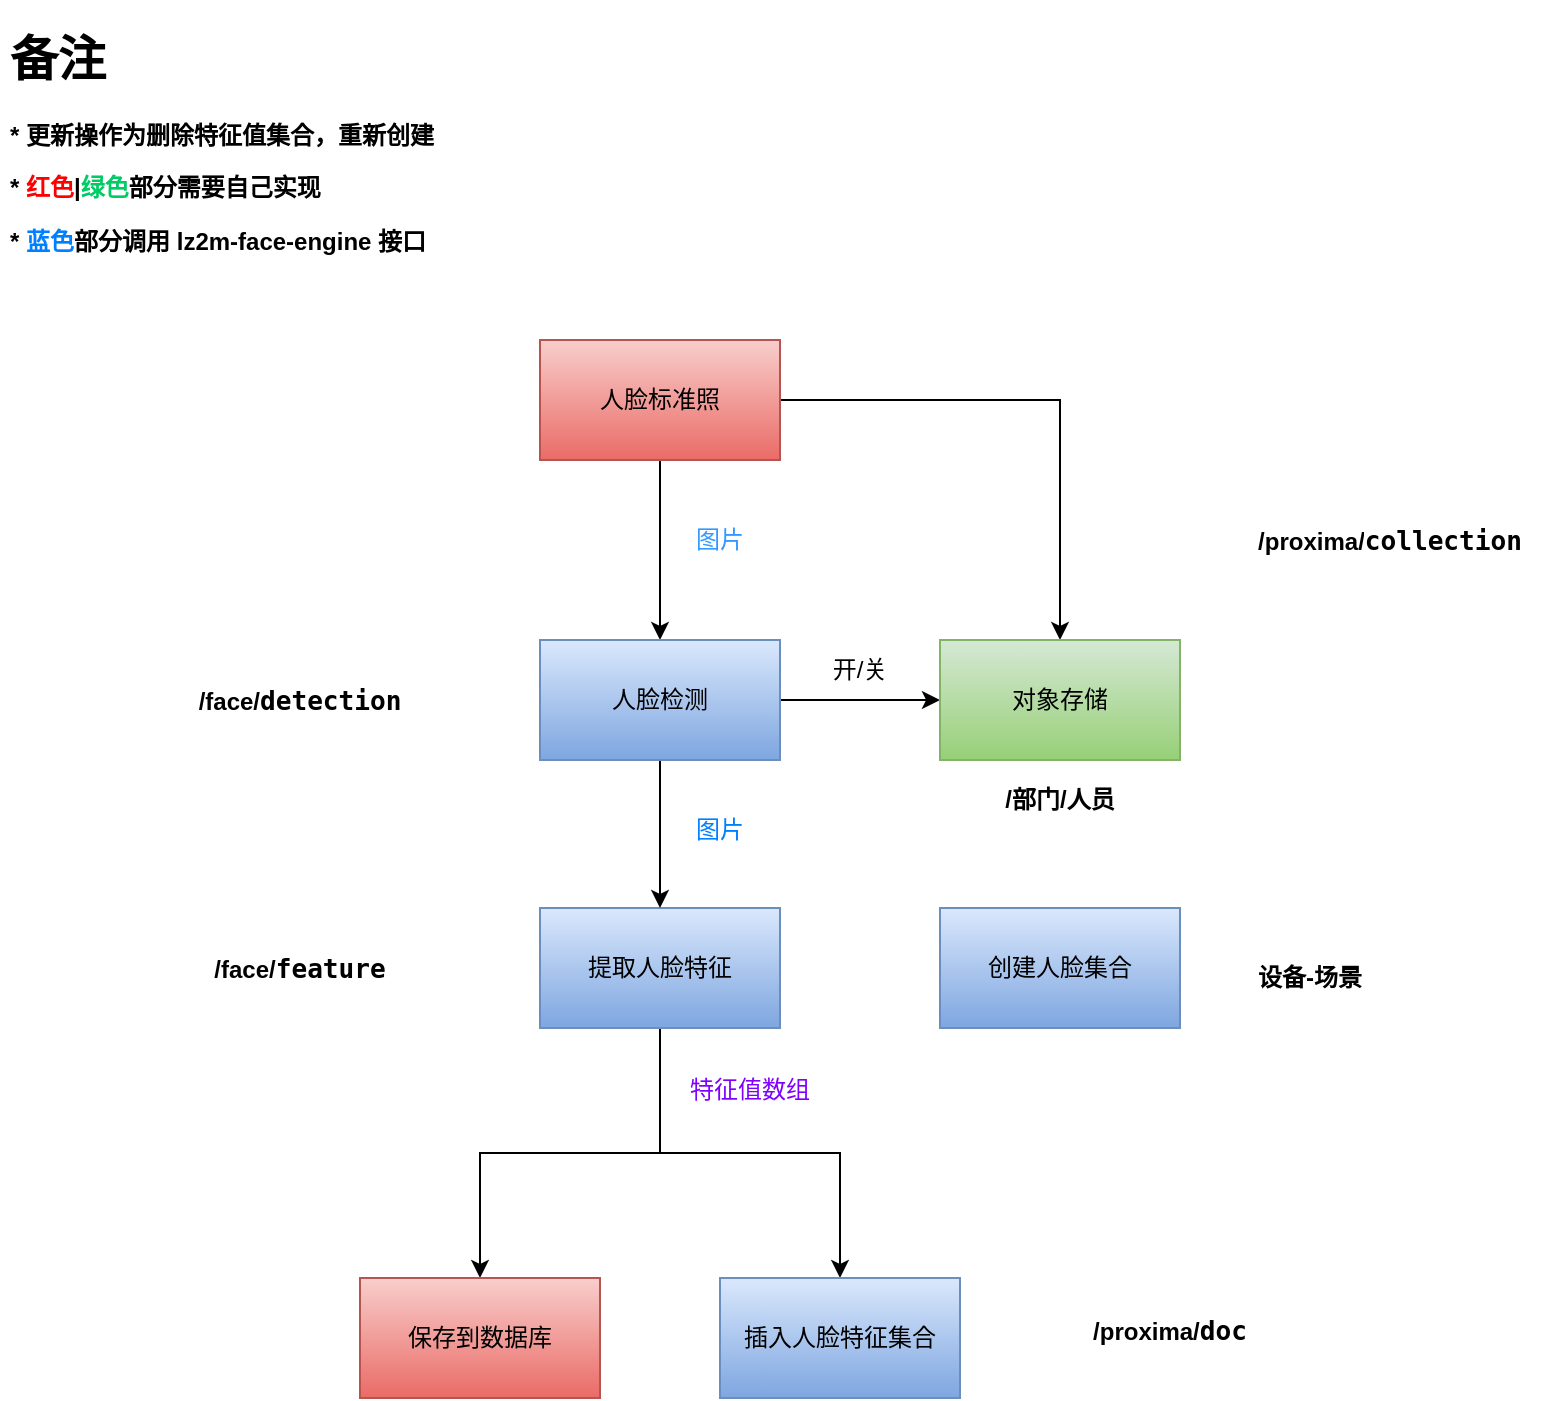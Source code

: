 <mxfile version="20.4.0" type="github">
  <diagram id="gHwJbXmGLH2jqeoKwgFD" name="Page-1">
    <mxGraphModel dx="2062" dy="1146" grid="1" gridSize="10" guides="1" tooltips="1" connect="1" arrows="1" fold="1" page="1" pageScale="1" pageWidth="827" pageHeight="1169" math="0" shadow="0">
      <root>
        <mxCell id="0" />
        <mxCell id="1" parent="0" />
        <mxCell id="BS0VK_3hPEfs9OFceFL0-6" value="&lt;h1&gt;备注&lt;/h1&gt;&lt;p&gt;&lt;b&gt;* 更新操作为删除特征值集合，重新创建&lt;/b&gt;&lt;/p&gt;&lt;p&gt;&lt;b&gt;*&amp;nbsp;&lt;font color=&quot;#ff0000&quot;&gt;红色&lt;/font&gt;|&lt;font color=&quot;#00cc66&quot;&gt;绿色&lt;/font&gt;部分需要自己实现&lt;/b&gt;&lt;/p&gt;&lt;p&gt;&lt;b&gt;*&amp;nbsp;&lt;font color=&quot;#007fff&quot;&gt;蓝色&lt;/font&gt;部分调用 lz2m-face-engine 接口&lt;/b&gt;&lt;/p&gt;" style="text;html=1;strokeColor=none;fillColor=none;spacing=5;spacingTop=-20;whiteSpace=wrap;overflow=hidden;rounded=0;sketch=0;fontColor=#000000;" parent="1" vertex="1">
          <mxGeometry x="10" y="40" width="230" height="140" as="geometry" />
        </mxCell>
        <mxCell id="BS0VK_3hPEfs9OFceFL0-26" style="edgeStyle=orthogonalEdgeStyle;rounded=0;orthogonalLoop=1;jettySize=auto;html=1;" parent="1" source="BS0VK_3hPEfs9OFceFL0-12" target="BS0VK_3hPEfs9OFceFL0-25" edge="1">
          <mxGeometry relative="1" as="geometry" />
        </mxCell>
        <mxCell id="f1wqrmn7dnDcYv9LR_kc-1" style="edgeStyle=orthogonalEdgeStyle;rounded=0;orthogonalLoop=1;jettySize=auto;html=1;" edge="1" parent="1" source="BS0VK_3hPEfs9OFceFL0-12" target="BS0VK_3hPEfs9OFceFL0-35">
          <mxGeometry relative="1" as="geometry" />
        </mxCell>
        <mxCell id="BS0VK_3hPEfs9OFceFL0-12" value="人脸标准照" style="rounded=0;whiteSpace=wrap;html=1;fillColor=#f8cecc;gradientColor=#ea6b66;strokeColor=#b85450;" parent="1" vertex="1">
          <mxGeometry x="280" y="200" width="120" height="60" as="geometry" />
        </mxCell>
        <mxCell id="BS0VK_3hPEfs9OFceFL0-13" value="创建人脸集合" style="rounded=0;whiteSpace=wrap;html=1;fillColor=#dae8fc;gradientColor=#7ea6e0;strokeColor=#6c8ebf;" parent="1" vertex="1">
          <mxGeometry x="480" y="484" width="120" height="60" as="geometry" />
        </mxCell>
        <mxCell id="BS0VK_3hPEfs9OFceFL0-18" style="edgeStyle=orthogonalEdgeStyle;rounded=0;orthogonalLoop=1;jettySize=auto;html=1;" parent="1" source="BS0VK_3hPEfs9OFceFL0-14" target="BS0VK_3hPEfs9OFceFL0-16" edge="1">
          <mxGeometry relative="1" as="geometry" />
        </mxCell>
        <mxCell id="BS0VK_3hPEfs9OFceFL0-19" style="edgeStyle=orthogonalEdgeStyle;rounded=0;orthogonalLoop=1;jettySize=auto;html=1;" parent="1" source="BS0VK_3hPEfs9OFceFL0-14" target="BS0VK_3hPEfs9OFceFL0-15" edge="1">
          <mxGeometry relative="1" as="geometry" />
        </mxCell>
        <mxCell id="BS0VK_3hPEfs9OFceFL0-14" value="提取人脸特征" style="rounded=0;whiteSpace=wrap;html=1;fillColor=#dae8fc;gradientColor=#7ea6e0;strokeColor=#6c8ebf;" parent="1" vertex="1">
          <mxGeometry x="280" y="484" width="120" height="60" as="geometry" />
        </mxCell>
        <mxCell id="BS0VK_3hPEfs9OFceFL0-15" value="插入人脸特征集合" style="rounded=0;whiteSpace=wrap;html=1;fillColor=#dae8fc;gradientColor=#7ea6e0;strokeColor=#6c8ebf;" parent="1" vertex="1">
          <mxGeometry x="370" y="669" width="120" height="60" as="geometry" />
        </mxCell>
        <mxCell id="BS0VK_3hPEfs9OFceFL0-16" value="保存到数据库" style="rounded=0;whiteSpace=wrap;html=1;fillColor=#f8cecc;gradientColor=#ea6b66;strokeColor=#b85450;" parent="1" vertex="1">
          <mxGeometry x="190" y="669" width="120" height="60" as="geometry" />
        </mxCell>
        <mxCell id="BS0VK_3hPEfs9OFceFL0-27" style="edgeStyle=orthogonalEdgeStyle;rounded=0;orthogonalLoop=1;jettySize=auto;html=1;" parent="1" source="BS0VK_3hPEfs9OFceFL0-25" target="BS0VK_3hPEfs9OFceFL0-14" edge="1">
          <mxGeometry relative="1" as="geometry" />
        </mxCell>
        <mxCell id="BS0VK_3hPEfs9OFceFL0-36" style="edgeStyle=orthogonalEdgeStyle;rounded=0;orthogonalLoop=1;jettySize=auto;html=1;fontColor=#7F00FF;" parent="1" source="BS0VK_3hPEfs9OFceFL0-25" target="BS0VK_3hPEfs9OFceFL0-35" edge="1">
          <mxGeometry relative="1" as="geometry" />
        </mxCell>
        <mxCell id="BS0VK_3hPEfs9OFceFL0-25" value="人脸检测" style="rounded=0;whiteSpace=wrap;html=1;fillColor=#dae8fc;gradientColor=#7ea6e0;strokeColor=#6c8ebf;" parent="1" vertex="1">
          <mxGeometry x="280" y="350" width="120" height="60" as="geometry" />
        </mxCell>
        <mxCell id="BS0VK_3hPEfs9OFceFL0-28" value="&lt;span style=&quot;font-weight: 700&quot;&gt;/face/&lt;/span&gt;&lt;span style=&quot;font-weight: 700 ; background-color: rgb(255 , 255 , 255) ; font-family: &amp;#34;jetbrains mono&amp;#34; , monospace ; font-size: 9.8pt&quot;&gt;detection&lt;/span&gt;&lt;span style=&quot;font-weight: 700 ; font-family: monospace ; font-size: 0px&quot;&gt;%3CmxGraphModel%3E%3Croot%3E%3CmxCell%20id%3D%220%22%2F%3E%3CmxCell%20id%3D%221%22%20parent%3D%220%22%2F%3E%3CmxCell%20id%3D%222%22%20value%3D%22%E6%A3%80%E7%B4%A2%E5%8C%B9%E9%85%8D%22%20style%3D%22rounded%3D0%3BwhiteSpace%3Dwrap%3Bhtml%3D1%3BfillColor%3D%23dae8fc%3BstrokeColor%3D%236c8ebf%3B%22%20vertex%3D%221%22%20parent%3D%221%22%3E%3CmxGeometry%20x%3D%22170%22%20y%3D%22585%22%20width%3D%22120%22%20height%3D%2260%22%20as%3D%22geometry%22%2F%3E%3C%2FmxCell%3E%3C%2Froot%3E%3C%2FmxGraphModel%3E&lt;/span&gt;&lt;span style=&quot;font-weight: 700 ; font-family: monospace ; font-size: 0px&quot;&gt;%3CmxGraphModel%3E%3Croot%3E%3CmxCell%20id%3D%220%22%2F%3E%3CmxCell%20id%3D%221%22%20parent%3D%220%22%2F%3E%3CmxCell%20id%3D%222%22%20value%3D%22%E6%A3%80%E7%B4%A2%E5%8C%B9%E9%85%8D%22%20style%3D%22rounded%3D0%3BwhiteSpace%3Dwrap%3Bhtml%3D1%3BfillColor%3D%23dae8fc%3BstrokeColor%3D%236c8ebf%3B%22%20vertex%3D%221%22%20parent%3D%221%22%3E%3CmxGeometry%20x%3D%22170%22%20y%3D%22585%22%20width%3D%22120%22%20height%3D%2260%22%20as%3D%22geometry%22%2F%3E%3C%2FmxCell%3E%3C%2Froot%3E%3C%2FmxGraphModel%3E&lt;/span&gt;&lt;span style=&quot;font-weight: 700 ; font-family: monospace ; font-size: 0px&quot;&gt;%3CmxGraphModel%3E%3Croot%3E%3CmxCell%20id%3D%220%22%2F%3E%3CmxCell%20id%3D%221%22%20parent%3D%220%22%2F%3E%3CmxCell%20id%3D%222%22%20value%3D%22%E6%A3%80%E7%B4%A2%E5%8C%B9%E9%85%8D%22%20style%3D%22rounded%3D0%3BwhiteSpace%3Dwrap%3Bhtml%3D1%3BfillColor%3D%23dae8fc%3BstrokeColor%3D%236c8ebf%3B%22%20vertex%3D%221%22%20parent%3D%221%22%3E%3CmxGeometry%20x%3D%22170%22%20y%3D%22585%22%20width%3D%22120%22%20height%3D%2260%22%20as%3D%22geometry%22%2F%3E%3C%2FmxCell%3E%3C%2Froot%3E%3C%2FmxGraphModel%3E&lt;/span&gt;" style="text;html=1;strokeColor=none;fillColor=none;align=center;verticalAlign=middle;whiteSpace=wrap;rounded=0;" parent="1" vertex="1">
          <mxGeometry x="130" y="365" width="60" height="30" as="geometry" />
        </mxCell>
        <mxCell id="BS0VK_3hPEfs9OFceFL0-29" value="&lt;span style=&quot;font-weight: 700&quot;&gt;/face/&lt;/span&gt;&lt;span style=&quot;font-weight: 700 ; background-color: rgb(255 , 255 , 255) ; font-family: &amp;#34;jetbrains mono&amp;#34; , monospace ; font-size: 9.8pt&quot;&gt;feature&lt;/span&gt;&lt;span style=&quot;font-weight: 700 ; font-family: monospace ; font-size: 0px&quot;&gt;%3CmxGraphModel%3E%3Croot%3E%3CmxCell%20id%3D%220%22%2F%3E%3CmxCell%20id%3D%221%22%20parent%3D%220%22%2F%3E%3CmxCell%20id%3D%222%22%20value%3D%22%E6%A3%80%E7%B4%A2%E5%8C%B9%E9%85%8D%22%20style%3D%22rounded%3D0%3BwhiteSpace%3Dwrap%3Bhtml%3D1%3BfillColor%3D%23dae8fc%3BstrokeColor%3D%236c8ebf%3B%22%20vertex%3D%221%22%20parent%3D%221%22%3E%3CmxGeometry%20x%3D%22170%22%20y%3D%22585%22%20width%3D%22120%22%20height%3D%2260%22%20as%3D%22geometry%22%2F%3E%3C%2FmxCell%3E%3C%2Froot%3E%3C%2FmxGraphModel%3E&lt;/span&gt;&lt;span style=&quot;font-weight: 700 ; font-family: monospace ; font-size: 0px&quot;&gt;%3CmxGraphModel%3E%3Croot%3E%3CmxCell%20id%3D%220%22%2F%3E%3CmxCell%20id%3D%221%22%20parent%3D%220%22%2F%3E%3CmxCell%20id%3D%222%22%20value%3D%22%E6%A3%80%E7%B4%A2%E5%8C%B9%E9%85%8D%22%20style%3D%22rounded%3D0%3BwhiteSpace%3Dwrap%3Bhtml%3D1%3BfillColor%3D%23dae8fc%3BstrokeColor%3D%236c8ebf%3B%22%20vertex%3D%221%22%20parent%3D%221%22%3E%3CmxGeometry%20x%3D%22170%22%20y%3D%22585%22%20width%3D%22120%22%20height%3D%2260%22%20as%3D%22geometry%22%2F%3E%3C%2FmxCell%3E%3C%2Froot%3E%3C%2FmxGraphModel%3E&lt;/span&gt;&lt;span style=&quot;font-weight: 700 ; font-family: monospace ; font-size: 0px&quot;&gt;%3CmxGraphModel%3E%3Croot%3E%3CmxCell%20id%3D%220%22%2F%3E%3CmxCell%20id%3D%221%22%20parent%3D%220%22%2F%3E%3CmxCell%20id%3D%222%22%20value%3D%22%E6%A3%80%E7%B4%A2%E5%8C%B9%E9%85%8D%22%20style%3D%22rounded%3D0%3BwhiteSpace%3Dwrap%3Bhtml%3D1%3BfillColor%3D%23dae8fc%3BstrokeColor%3D%236c8ebf%3B%22%20vertex%3D%221%22%20parent%3D%221%22%3E%3CmxGeometry%20x%3D%22170%22%20y%3D%22585%22%20width%3D%22120%22%20height%3D%2260%22%20as%3D%22geometry%22%2F%3E%3C%2FmxCell%3E%3C%2Froot%3E%3C%2FmxGraphModel&lt;/span&gt;" style="text;html=1;strokeColor=none;fillColor=none;align=center;verticalAlign=middle;whiteSpace=wrap;rounded=0;" parent="1" vertex="1">
          <mxGeometry x="130" y="499" width="60" height="30" as="geometry" />
        </mxCell>
        <mxCell id="BS0VK_3hPEfs9OFceFL0-30" value="/proxima/&lt;span style=&quot;background-color: rgb(255, 255, 255); font-family: &amp;quot;jetbrains mono&amp;quot;, monospace; font-size: 9.8pt;&quot;&gt;collection&lt;/span&gt;" style="text;html=1;strokeColor=none;fillColor=none;align=center;verticalAlign=middle;whiteSpace=wrap;rounded=0;fontStyle=1;fontColor=#000000;" parent="1" vertex="1">
          <mxGeometry x="660" y="285" width="90" height="30" as="geometry" />
        </mxCell>
        <mxCell id="BS0VK_3hPEfs9OFceFL0-31" value="/proxima/&lt;span style=&quot;background-color: rgb(255 , 255 , 255) ; font-family: &amp;#34;jetbrains mono&amp;#34; , monospace ; font-size: 9.8pt&quot;&gt;doc&lt;/span&gt;" style="text;html=1;strokeColor=none;fillColor=none;align=center;verticalAlign=middle;whiteSpace=wrap;rounded=0;fontStyle=1;fontColor=#000000;" parent="1" vertex="1">
          <mxGeometry x="550" y="680" width="90" height="30" as="geometry" />
        </mxCell>
        <mxCell id="BS0VK_3hPEfs9OFceFL0-32" value="图片" style="text;html=1;strokeColor=none;fillColor=none;align=center;verticalAlign=middle;whiteSpace=wrap;rounded=0;fontColor=#3399FF;" parent="1" vertex="1">
          <mxGeometry x="340" y="285" width="60" height="30" as="geometry" />
        </mxCell>
        <mxCell id="BS0VK_3hPEfs9OFceFL0-33" value="图片" style="text;html=1;strokeColor=none;fillColor=none;align=center;verticalAlign=middle;whiteSpace=wrap;rounded=0;fontColor=#007FFF;" parent="1" vertex="1">
          <mxGeometry x="340" y="430" width="60" height="30" as="geometry" />
        </mxCell>
        <mxCell id="BS0VK_3hPEfs9OFceFL0-34" value="特征值数组" style="text;html=1;strokeColor=none;fillColor=none;align=center;verticalAlign=middle;whiteSpace=wrap;rounded=0;fontColor=#7F00FF;" parent="1" vertex="1">
          <mxGeometry x="340" y="560" width="90" height="30" as="geometry" />
        </mxCell>
        <mxCell id="BS0VK_3hPEfs9OFceFL0-35" value="对象存储" style="whiteSpace=wrap;html=1;fillColor=#d5e8d4;gradientColor=#97d077;strokeColor=#82b366;" parent="1" vertex="1">
          <mxGeometry x="480" y="350" width="120" height="60" as="geometry" />
        </mxCell>
        <mxCell id="BS0VK_3hPEfs9OFceFL0-37" value="开/关" style="text;html=1;strokeColor=none;fillColor=none;align=center;verticalAlign=middle;whiteSpace=wrap;rounded=0;fontColor=#000000;" parent="1" vertex="1">
          <mxGeometry x="410" y="350" width="60" height="30" as="geometry" />
        </mxCell>
        <mxCell id="BS0VK_3hPEfs9OFceFL0-38" value="&lt;div class=&quot;lake-content&quot;&gt;/部门/人员&lt;/div&gt;" style="text;html=1;strokeColor=none;fillColor=none;align=center;verticalAlign=middle;whiteSpace=wrap;fontStyle=1;" parent="1" vertex="1">
          <mxGeometry x="425" y="410" width="230" height="40" as="geometry" />
        </mxCell>
        <mxCell id="f1wqrmn7dnDcYv9LR_kc-2" value="&lt;div class=&quot;lake-content&quot;&gt;设备-场景&lt;/div&gt;" style="text;html=1;strokeColor=none;fillColor=none;align=center;verticalAlign=middle;whiteSpace=wrap;fontStyle=1;" vertex="1" parent="1">
          <mxGeometry x="550" y="499" width="230" height="40" as="geometry" />
        </mxCell>
      </root>
    </mxGraphModel>
  </diagram>
</mxfile>
